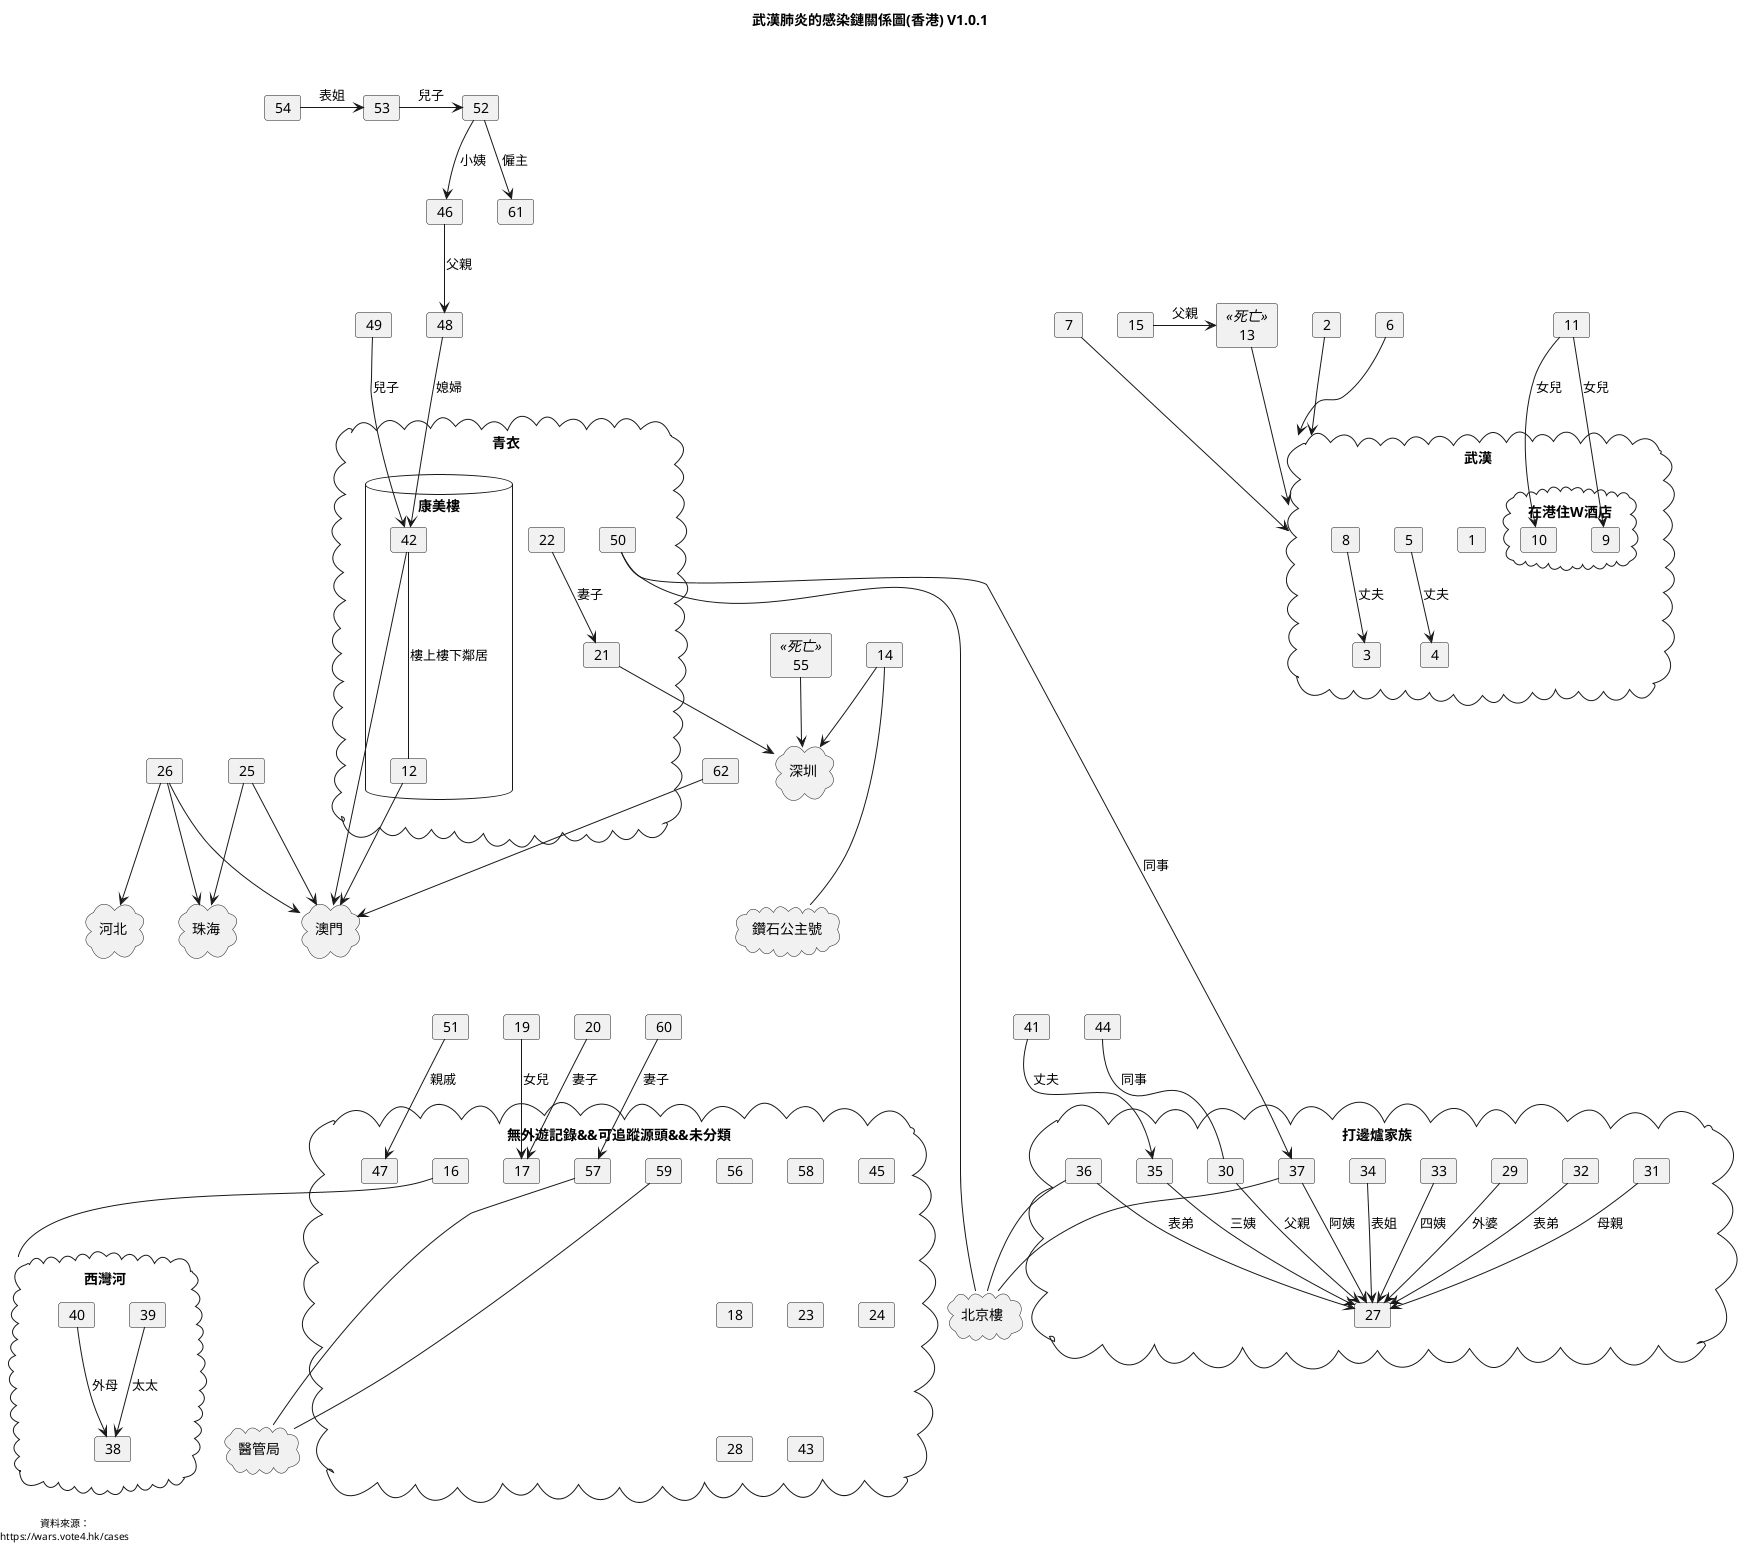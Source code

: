 @startuml

skinparam classAttributeIconSize 0
skinparam shadowing false
hide circle
skinparam monochrome true

skinparam class {
	BackgroundColor transparent
}

skinparam node {
	BackgroundColor transparent
}

skinparam Header {
	FontColor black
}

skinparam Footer {
	FontColor black
}

title 武漢肺炎的感染鏈關係圖(香港) V1.0.1\n\n

cloud "深圳" as ShenZhen

cloud "珠海" as Zhuhai

cloud "北京樓" as PekingRest

cloud "青衣" as TsingYi {

  database "康美樓" as HongMei {
    card 42
    card 12
    42 --- 12: 樓上樓下鄰居
  }
  card 21
  card 22
  card 50
  22-->21: 妻子
}

cloud "西灣河" as SaiWanHo {
  card 38
  card 40
  card 39
  39 --> 38: 太太
  40 --> 38: 外母
}

card 41
cloud "打邊爐家族" as HotPotFamily {
  card 27
  card 30
  card 29
  card 31
  card 33
  card 37
  card 32
  card 34
  card 35
  card 36
  29 --> 27: 外婆
  30 --> 27: 父親
  31 --> 27: 母親
  32 --> 27: 表弟
  33 --> 27: 四姨
  34 --> 27: 表姐
  35 --> 27: 三姨
  36 --> 27: 表弟
  37 --> 27: 阿姨
  41 --> 35: 丈夫
}

card 40
card 51
card 39

cloud "無外遊記錄&&可追蹤源頭&&未分類" as NoRecord {
  card 56
  card 58
  card 45
  card 16
  card 17
  card 18
  card 23
  card 24
  card 28
  card 43
  card 47
  card 59
  card 57
}

cloud "澳門" as Macau

cloud "武漢" as Wuhan {
  card 1
  card 3
  card 4
  card 5
  card 8

  cloud "在港住W酒店" as WHotel {
    card 9
    card 10
  }

  5--> 4: 丈夫
  8--> 3: 丈夫
}

cloud "鑽石公主號" as DiamondPrincess

cloud "醫管局" as HA
cloud "河北"

card 14
card 39
card 11
card 2
card 6
card 7
card 44
card 48
card 46
card 52
card 61
card 13 <<死亡>>
card 15
card 19
card 20
card 25
card 26
card 49
card 54
card 53
card 55 <<死亡>>
card 60
card 62

49 --> 42: 兒子
46 --> 48: 父親
21 --> ShenZhen
20 --> 17: 妻子
19 --> 17: 女兒
15 -> 13: 父親
14 --- DiamondPrincess
11 --> 10: 女兒
11 --> 9: 女兒
2 --> Wuhan
6 --> Wuhan
7 --> Wuhan
13 --> Wuhan
44 -- 30: 同事
52 --> 61: 僱主
52 --> 46: 小姨
48 --> 42: 媳婦
42 --> Macau
12 --> Macau
25 --> Macau
25 --> Zhuhai
26 --> Macau
26 --> Zhuhai
26 --> 河北
50 --> 37: 同事
51 --> 47: 親戚
53 -> 52: 兒子
54 -> 53: 表姐
55 --> ShenZhen
59 --- HA
57 --- HA
60 --> 57: 妻子
14 --> ShenZhen
50 --- PekingRest
37 -- PekingRest
36 -- PekingRest
16 -- SaiWanHo
62 --> Macau

/'Layout
TsingYi -[hidden]--- HotPotFamily
Wuhan -[hidden]- HotPotFamily
'/

TsingYi -[hidden] Wuhan
TsingYi -[hidden]----- NoRecord
Wuhan -[hidden]----- HotPotFamily

left footer
資料來源：
https://wars.vote4.hk/cases
endfooter

@enduml
